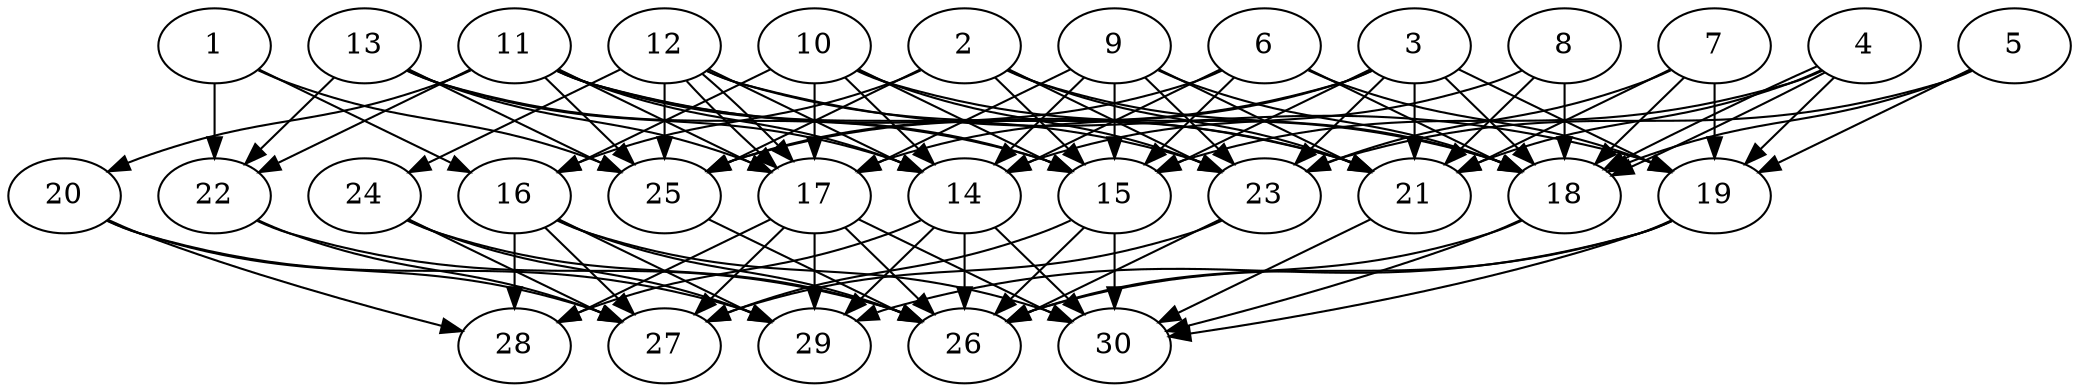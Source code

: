 // DAG automatically generated by daggen at Thu Oct  3 14:04:18 2019
// ./daggen --dot -n 30 --ccr 0.3 --fat 0.7 --regular 0.5 --density 0.9 --mindata 5242880 --maxdata 52428800 
digraph G {
  1 [size="172687360", alpha="0.19", expect_size="51806208"] 
  1 -> 16 [size ="51806208"]
  1 -> 22 [size ="51806208"]
  1 -> 25 [size ="51806208"]
  2 [size="78527147", alpha="0.07", expect_size="23558144"] 
  2 -> 15 [size ="23558144"]
  2 -> 16 [size ="23558144"]
  2 -> 18 [size ="23558144"]
  2 -> 21 [size ="23558144"]
  2 -> 23 [size ="23558144"]
  2 -> 25 [size ="23558144"]
  3 [size="166987093", alpha="0.12", expect_size="50096128"] 
  3 -> 15 [size ="50096128"]
  3 -> 17 [size ="50096128"]
  3 -> 18 [size ="50096128"]
  3 -> 19 [size ="50096128"]
  3 -> 21 [size ="50096128"]
  3 -> 23 [size ="50096128"]
  3 -> 25 [size ="50096128"]
  4 [size="87862613", alpha="0.11", expect_size="26358784"] 
  4 -> 15 [size ="26358784"]
  4 -> 18 [size ="26358784"]
  4 -> 18 [size ="26358784"]
  4 -> 19 [size ="26358784"]
  4 -> 21 [size ="26358784"]
  5 [size="105154560", alpha="0.02", expect_size="31546368"] 
  5 -> 18 [size ="31546368"]
  5 -> 19 [size ="31546368"]
  5 -> 23 [size ="31546368"]
  6 [size="98426880", alpha="0.12", expect_size="29528064"] 
  6 -> 14 [size ="29528064"]
  6 -> 15 [size ="29528064"]
  6 -> 18 [size ="29528064"]
  6 -> 19 [size ="29528064"]
  6 -> 25 [size ="29528064"]
  7 [size="96276480", alpha="0.18", expect_size="28882944"] 
  7 -> 18 [size ="28882944"]
  7 -> 19 [size ="28882944"]
  7 -> 21 [size ="28882944"]
  7 -> 23 [size ="28882944"]
  8 [size="135000747", alpha="0.07", expect_size="40500224"] 
  8 -> 14 [size ="40500224"]
  8 -> 18 [size ="40500224"]
  8 -> 21 [size ="40500224"]
  9 [size="24360960", alpha="0.05", expect_size="7308288"] 
  9 -> 14 [size ="7308288"]
  9 -> 15 [size ="7308288"]
  9 -> 17 [size ="7308288"]
  9 -> 18 [size ="7308288"]
  9 -> 21 [size ="7308288"]
  9 -> 23 [size ="7308288"]
  10 [size="41277440", alpha="0.19", expect_size="12383232"] 
  10 -> 14 [size ="12383232"]
  10 -> 15 [size ="12383232"]
  10 -> 16 [size ="12383232"]
  10 -> 17 [size ="12383232"]
  10 -> 18 [size ="12383232"]
  10 -> 23 [size ="12383232"]
  11 [size="74366293", alpha="0.16", expect_size="22309888"] 
  11 -> 14 [size ="22309888"]
  11 -> 15 [size ="22309888"]
  11 -> 17 [size ="22309888"]
  11 -> 20 [size ="22309888"]
  11 -> 21 [size ="22309888"]
  11 -> 22 [size ="22309888"]
  11 -> 23 [size ="22309888"]
  11 -> 25 [size ="22309888"]
  12 [size="66051413", alpha="0.13", expect_size="19815424"] 
  12 -> 14 [size ="19815424"]
  12 -> 17 [size ="19815424"]
  12 -> 17 [size ="19815424"]
  12 -> 19 [size ="19815424"]
  12 -> 21 [size ="19815424"]
  12 -> 24 [size ="19815424"]
  12 -> 25 [size ="19815424"]
  13 [size="123951787", alpha="0.17", expect_size="37185536"] 
  13 -> 14 [size ="37185536"]
  13 -> 15 [size ="37185536"]
  13 -> 17 [size ="37185536"]
  13 -> 22 [size ="37185536"]
  13 -> 25 [size ="37185536"]
  14 [size="60706133", alpha="0.14", expect_size="18211840"] 
  14 -> 26 [size ="18211840"]
  14 -> 28 [size ="18211840"]
  14 -> 29 [size ="18211840"]
  14 -> 30 [size ="18211840"]
  15 [size="148002133", alpha="0.09", expect_size="44400640"] 
  15 -> 26 [size ="44400640"]
  15 -> 27 [size ="44400640"]
  15 -> 30 [size ="44400640"]
  16 [size="166922240", alpha="0.04", expect_size="50076672"] 
  16 -> 26 [size ="50076672"]
  16 -> 27 [size ="50076672"]
  16 -> 28 [size ="50076672"]
  16 -> 29 [size ="50076672"]
  16 -> 30 [size ="50076672"]
  17 [size="101649067", alpha="0.17", expect_size="30494720"] 
  17 -> 26 [size ="30494720"]
  17 -> 27 [size ="30494720"]
  17 -> 28 [size ="30494720"]
  17 -> 29 [size ="30494720"]
  17 -> 30 [size ="30494720"]
  18 [size="82749440", alpha="0.20", expect_size="24824832"] 
  18 -> 26 [size ="24824832"]
  18 -> 30 [size ="24824832"]
  19 [size="133918720", alpha="0.08", expect_size="40175616"] 
  19 -> 26 [size ="40175616"]
  19 -> 29 [size ="40175616"]
  19 -> 30 [size ="40175616"]
  20 [size="170489173", alpha="0.14", expect_size="51146752"] 
  20 -> 27 [size ="51146752"]
  20 -> 28 [size ="51146752"]
  20 -> 29 [size ="51146752"]
  21 [size="160051200", alpha="0.00", expect_size="48015360"] 
  21 -> 30 [size ="48015360"]
  22 [size="126750720", alpha="0.14", expect_size="38025216"] 
  22 -> 26 [size ="38025216"]
  22 -> 27 [size ="38025216"]
  23 [size="73854293", alpha="0.06", expect_size="22156288"] 
  23 -> 26 [size ="22156288"]
  23 -> 27 [size ="22156288"]
  24 [size="53992107", alpha="0.08", expect_size="16197632"] 
  24 -> 26 [size ="16197632"]
  24 -> 27 [size ="16197632"]
  24 -> 29 [size ="16197632"]
  25 [size="164860587", alpha="0.00", expect_size="49458176"] 
  25 -> 26 [size ="49458176"]
  26 [size="77875200", alpha="0.03", expect_size="23362560"] 
  27 [size="111953920", alpha="0.16", expect_size="33586176"] 
  28 [size="89617067", alpha="0.04", expect_size="26885120"] 
  29 [size="86831787", alpha="0.13", expect_size="26049536"] 
  30 [size="153552213", alpha="0.05", expect_size="46065664"] 
}
